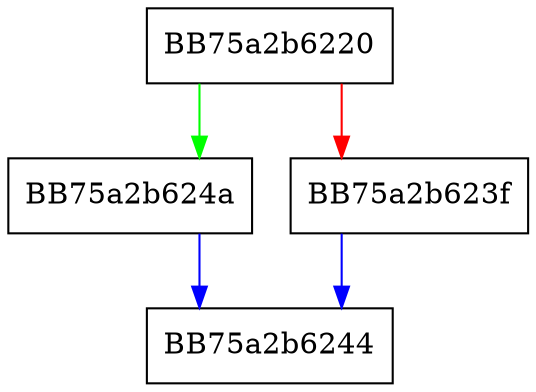 digraph GetFileSize {
  node [shape="box"];
  graph [splines=ortho];
  BB75a2b6220 -> BB75a2b624a [color="green"];
  BB75a2b6220 -> BB75a2b623f [color="red"];
  BB75a2b623f -> BB75a2b6244 [color="blue"];
  BB75a2b624a -> BB75a2b6244 [color="blue"];
}